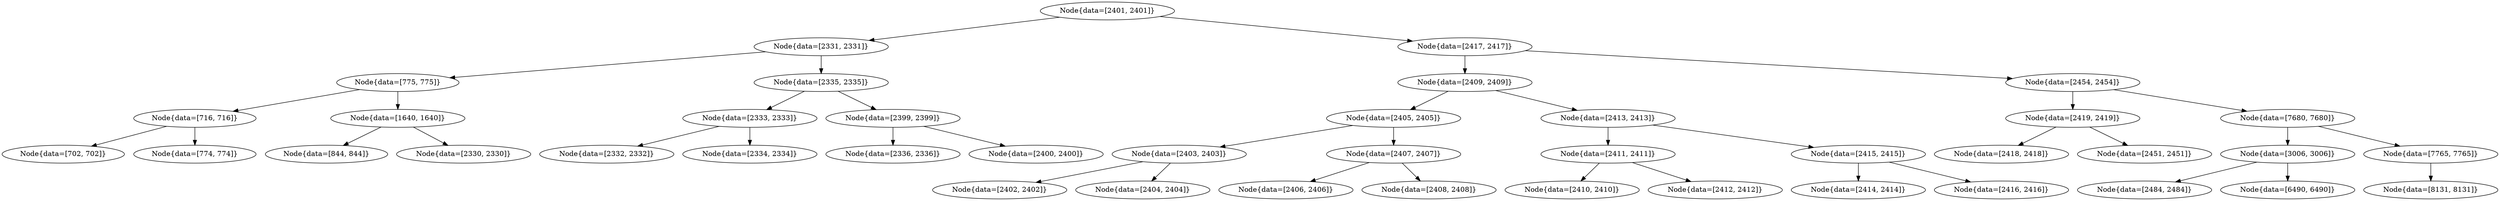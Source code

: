 digraph G{
905610578 [label="Node{data=[2401, 2401]}"]
905610578 -> 522115226
522115226 [label="Node{data=[2331, 2331]}"]
522115226 -> 2067380029
2067380029 [label="Node{data=[775, 775]}"]
2067380029 -> 1055536006
1055536006 [label="Node{data=[716, 716]}"]
1055536006 -> 1608245532
1608245532 [label="Node{data=[702, 702]}"]
1055536006 -> 921188469
921188469 [label="Node{data=[774, 774]}"]
2067380029 -> 6222282
6222282 [label="Node{data=[1640, 1640]}"]
6222282 -> 1875350596
1875350596 [label="Node{data=[844, 844]}"]
6222282 -> 1871989665
1871989665 [label="Node{data=[2330, 2330]}"]
522115226 -> 407432630
407432630 [label="Node{data=[2335, 2335]}"]
407432630 -> 1877974996
1877974996 [label="Node{data=[2333, 2333]}"]
1877974996 -> 1020871641
1020871641 [label="Node{data=[2332, 2332]}"]
1877974996 -> 1901973152
1901973152 [label="Node{data=[2334, 2334]}"]
407432630 -> 774355040
774355040 [label="Node{data=[2399, 2399]}"]
774355040 -> 1025872719
1025872719 [label="Node{data=[2336, 2336]}"]
774355040 -> 1259657401
1259657401 [label="Node{data=[2400, 2400]}"]
905610578 -> 1419978677
1419978677 [label="Node{data=[2417, 2417]}"]
1419978677 -> 1196716537
1196716537 [label="Node{data=[2409, 2409]}"]
1196716537 -> 1459236279
1459236279 [label="Node{data=[2405, 2405]}"]
1459236279 -> 994502337
994502337 [label="Node{data=[2403, 2403]}"]
994502337 -> 1989537939
1989537939 [label="Node{data=[2402, 2402]}"]
994502337 -> 313170945
313170945 [label="Node{data=[2404, 2404]}"]
1459236279 -> 364547190
364547190 [label="Node{data=[2407, 2407]}"]
364547190 -> 432410862
432410862 [label="Node{data=[2406, 2406]}"]
364547190 -> 1074686509
1074686509 [label="Node{data=[2408, 2408]}"]
1196716537 -> 109227193
109227193 [label="Node{data=[2413, 2413]}"]
109227193 -> 1201293603
1201293603 [label="Node{data=[2411, 2411]}"]
1201293603 -> 1861382238
1861382238 [label="Node{data=[2410, 2410]}"]
1201293603 -> 1562259631
1562259631 [label="Node{data=[2412, 2412]}"]
109227193 -> 1324005585
1324005585 [label="Node{data=[2415, 2415]}"]
1324005585 -> 1529623422
1529623422 [label="Node{data=[2414, 2414]}"]
1324005585 -> 639748293
639748293 [label="Node{data=[2416, 2416]}"]
1419978677 -> 169222118
169222118 [label="Node{data=[2454, 2454]}"]
169222118 -> 287380037
287380037 [label="Node{data=[2419, 2419]}"]
287380037 -> 732722396
732722396 [label="Node{data=[2418, 2418]}"]
287380037 -> 65267340
65267340 [label="Node{data=[2451, 2451]}"]
169222118 -> 959459385
959459385 [label="Node{data=[7680, 7680]}"]
959459385 -> 538619488
538619488 [label="Node{data=[3006, 3006]}"]
538619488 -> 1758999595
1758999595 [label="Node{data=[2484, 2484]}"]
538619488 -> 1955821626
1955821626 [label="Node{data=[6490, 6490]}"]
959459385 -> 1276788585
1276788585 [label="Node{data=[7765, 7765]}"]
1276788585 -> 965144868
965144868 [label="Node{data=[8131, 8131]}"]
}